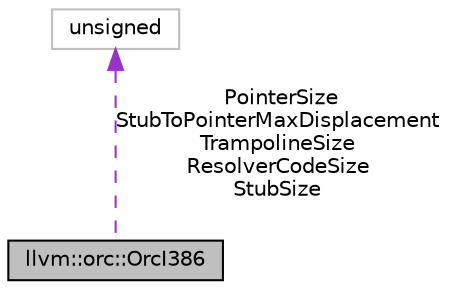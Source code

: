 digraph "llvm::orc::OrcI386"
{
 // LATEX_PDF_SIZE
  bgcolor="transparent";
  edge [fontname="Helvetica",fontsize="10",labelfontname="Helvetica",labelfontsize="10"];
  node [fontname="Helvetica",fontsize="10",shape=record];
  Node1 [label="llvm::orc::OrcI386",height=0.2,width=0.4,color="black", fillcolor="grey75", style="filled", fontcolor="black",tooltip="I386 support."];
  Node2 -> Node1 [dir="back",color="darkorchid3",fontsize="10",style="dashed",label=" PointerSize\nStubToPointerMaxDisplacement\nTrampolineSize\nResolverCodeSize\nStubSize" ,fontname="Helvetica"];
  Node2 [label="unsigned",height=0.2,width=0.4,color="grey75",tooltip=" "];
}
